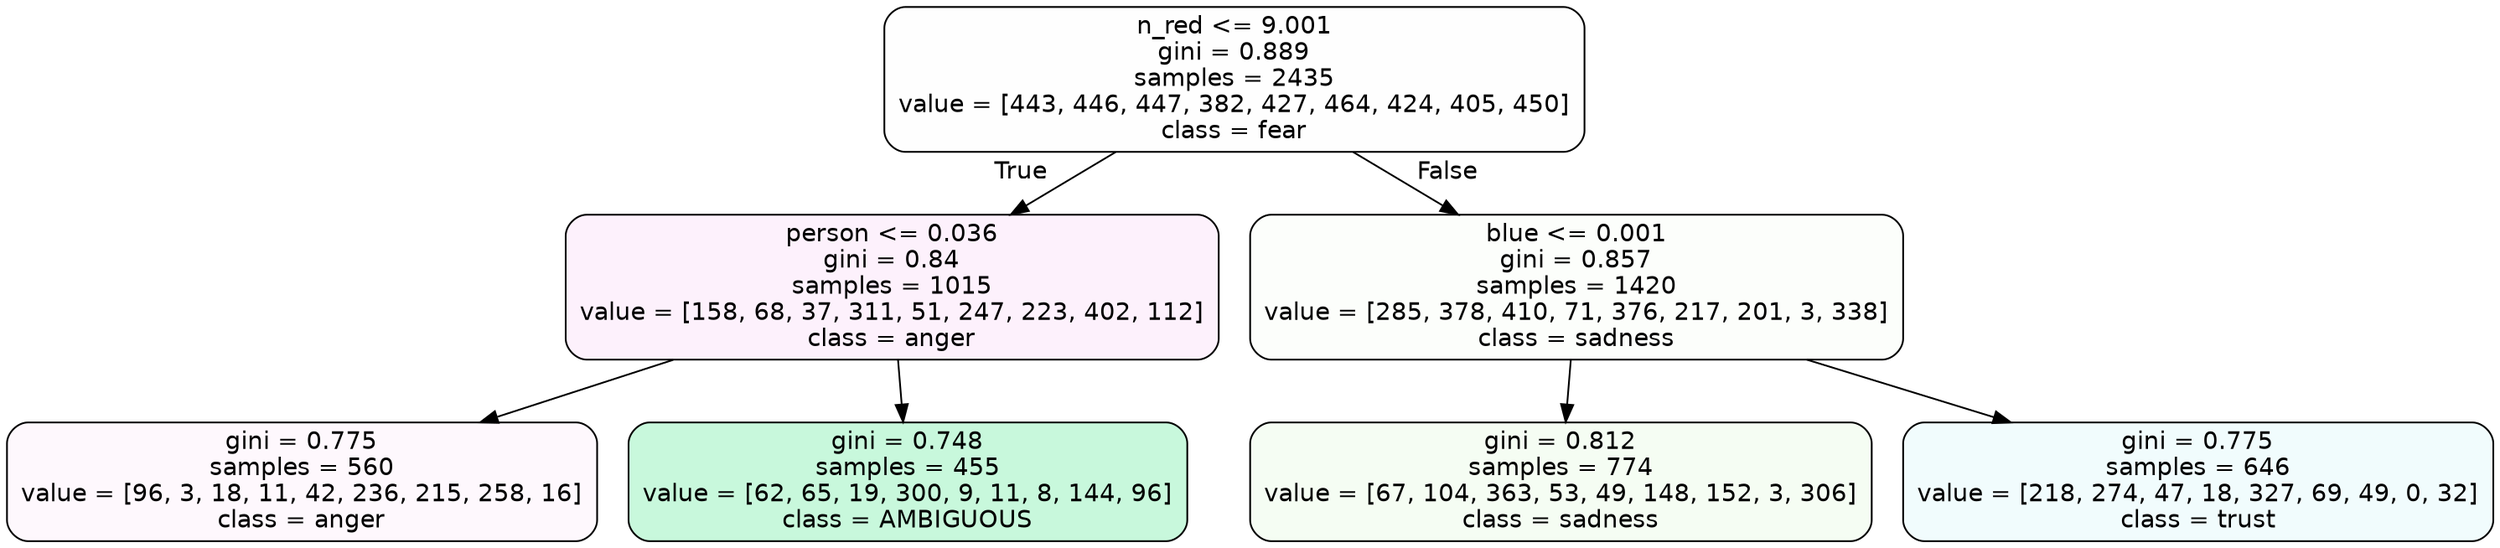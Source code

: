 digraph Tree {
node [shape=box, style="filled, rounded", color="black", fontname=helvetica] ;
edge [fontname=helvetica] ;
0 [label="n_red <= 9.001\ngini = 0.889\nsamples = 2435\nvalue = [443, 446, 447, 382, 427, 464, 424, 405, 450]\nclass = fear", fillcolor="#3964e501"] ;
1 [label="person <= 0.036\ngini = 0.84\nsamples = 1015\nvalue = [158, 68, 37, 311, 51, 247, 223, 402, 112]\nclass = anger", fillcolor="#e539d712"] ;
0 -> 1 [labeldistance=2.5, labelangle=45, headlabel="True"] ;
2 [label="gini = 0.775\nsamples = 560\nvalue = [96, 3, 18, 11, 42, 236, 215, 258, 16]\nclass = anger", fillcolor="#e539d709"] ;
1 -> 2 ;
3 [label="gini = 0.748\nsamples = 455\nvalue = [62, 65, 19, 300, 9, 11, 8, 144, 96]\nclass = AMBIGUOUS", fillcolor="#39e58146"] ;
1 -> 3 ;
4 [label="blue <= 0.001\ngini = 0.857\nsamples = 1420\nvalue = [285, 378, 410, 71, 376, 217, 201, 3, 338]\nclass = sadness", fillcolor="#64e53904"] ;
0 -> 4 [labeldistance=2.5, labelangle=-45, headlabel="False"] ;
5 [label="gini = 0.812\nsamples = 774\nvalue = [67, 104, 363, 53, 49, 148, 152, 3, 306]\nclass = sadness", fillcolor="#64e5390f"] ;
4 -> 5 ;
6 [label="gini = 0.775\nsamples = 646\nvalue = [218, 274, 47, 18, 327, 69, 49, 0, 32]\nclass = trust", fillcolor="#39d7e512"] ;
4 -> 6 ;
}